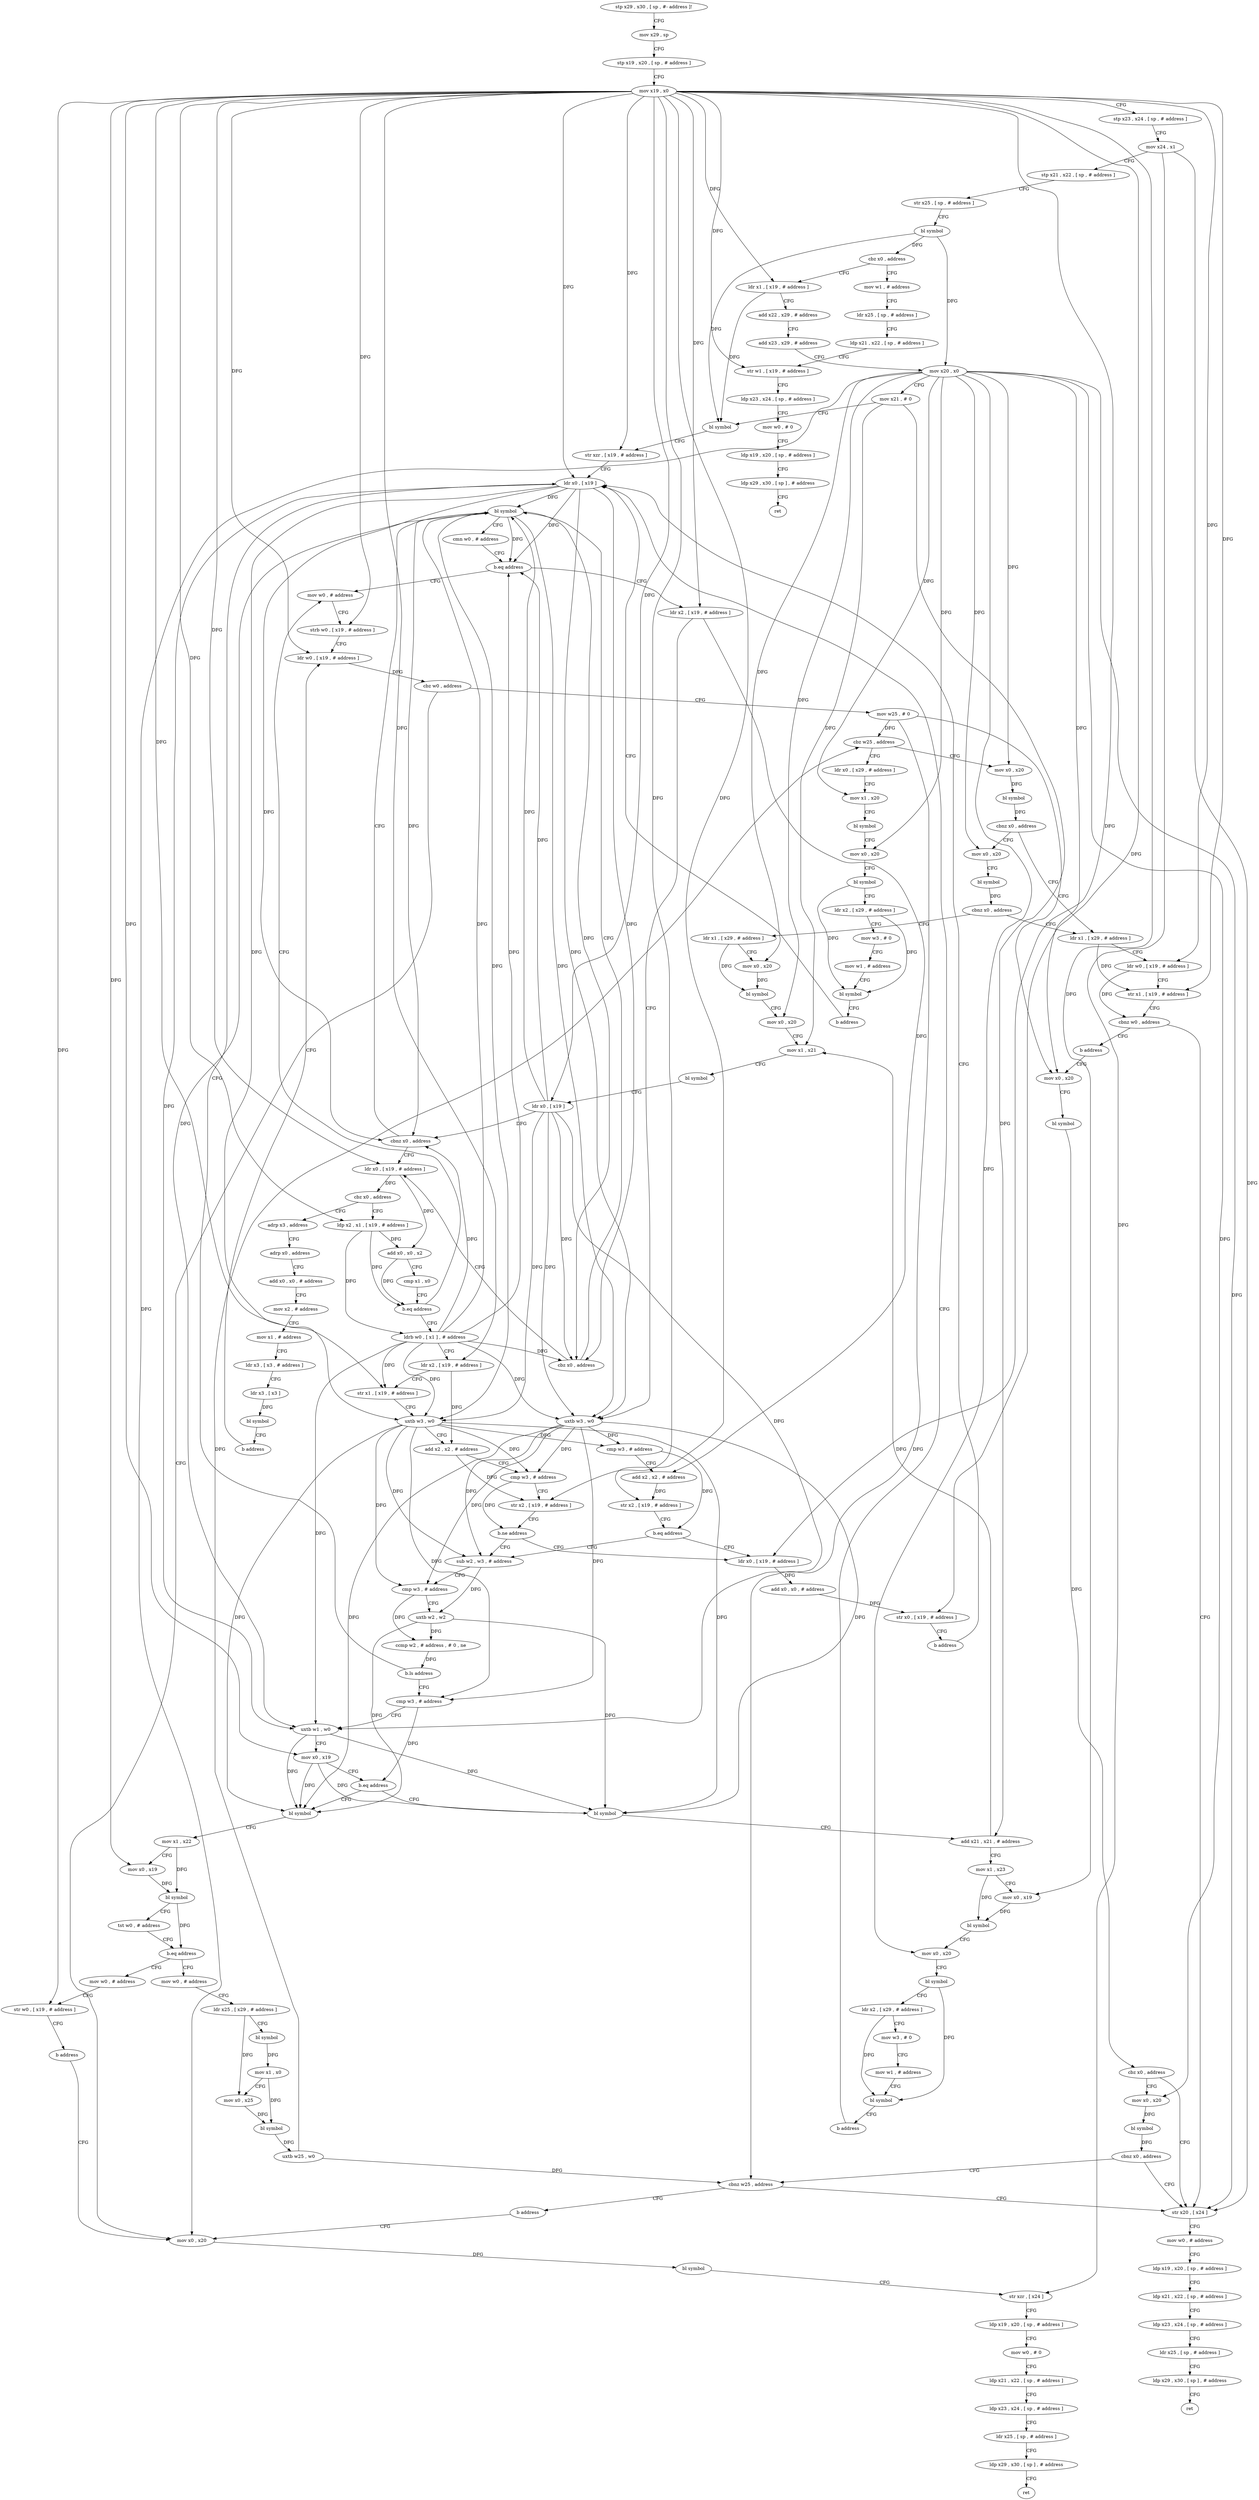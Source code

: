digraph "func" {
"108704" [label = "stp x29 , x30 , [ sp , #- address ]!" ]
"108708" [label = "mov x29 , sp" ]
"108712" [label = "stp x19 , x20 , [ sp , # address ]" ]
"108716" [label = "mov x19 , x0" ]
"108720" [label = "stp x23 , x24 , [ sp , # address ]" ]
"108724" [label = "mov x24 , x1" ]
"108728" [label = "stp x21 , x22 , [ sp , # address ]" ]
"108732" [label = "str x25 , [ sp , # address ]" ]
"108736" [label = "bl symbol" ]
"108740" [label = "cbz x0 , address" ]
"109232" [label = "mov w1 , # address" ]
"108744" [label = "ldr x1 , [ x19 , # address ]" ]
"109236" [label = "ldr x25 , [ sp , # address ]" ]
"109240" [label = "ldp x21 , x22 , [ sp , # address ]" ]
"109244" [label = "str w1 , [ x19 , # address ]" ]
"109248" [label = "ldp x23 , x24 , [ sp , # address ]" ]
"109252" [label = "mov w0 , # 0" ]
"109256" [label = "ldp x19 , x20 , [ sp , # address ]" ]
"109260" [label = "ldp x29 , x30 , [ sp ] , # address" ]
"109264" [label = "ret" ]
"108748" [label = "add x22 , x29 , # address" ]
"108752" [label = "add x23 , x29 , # address" ]
"108756" [label = "mov x20 , x0" ]
"108760" [label = "mov x21 , # 0" ]
"108764" [label = "bl symbol" ]
"108768" [label = "str xzr , [ x19 , # address ]" ]
"108772" [label = "ldr x0 , [ x19 ]" ]
"108964" [label = "ldr x0 , [ x19 , # address ]" ]
"108968" [label = "cbz x0 , address" ]
"109320" [label = "adrp x3 , address" ]
"108972" [label = "ldp x2 , x1 , [ x19 , # address ]" ]
"108780" [label = "bl symbol" ]
"108784" [label = "cmn w0 , # address" ]
"108788" [label = "b.eq address" ]
"109040" [label = "mov w0 , # address" ]
"108792" [label = "ldr x2 , [ x19 , # address ]" ]
"109324" [label = "adrp x0 , address" ]
"109328" [label = "add x0 , x0 , # address" ]
"109332" [label = "mov x2 , # address" ]
"109336" [label = "mov x1 , # address" ]
"109340" [label = "ldr x3 , [ x3 , # address ]" ]
"109344" [label = "ldr x3 , [ x3 ]" ]
"109348" [label = "bl symbol" ]
"109352" [label = "b address" ]
"109048" [label = "ldr w0 , [ x19 , # address ]" ]
"108976" [label = "add x0 , x0 , x2" ]
"108980" [label = "cmp x1 , x0" ]
"108984" [label = "b.eq address" ]
"108988" [label = "ldrb w0 , [ x1 ] , # address" ]
"109044" [label = "strb w0 , [ x19 , # address ]" ]
"108796" [label = "uxtb w3 , w0" ]
"108800" [label = "cmp w3 , # address" ]
"108804" [label = "add x2 , x2 , # address" ]
"108808" [label = "str x2 , [ x19 , # address ]" ]
"108812" [label = "b.eq address" ]
"109020" [label = "ldr x0 , [ x19 , # address ]" ]
"108816" [label = "sub w2 , w3 , # address" ]
"109052" [label = "cbz w0 , address" ]
"109184" [label = "mov w25 , # 0" ]
"109056" [label = "mov x0 , x20" ]
"108992" [label = "ldr x2 , [ x19 , # address ]" ]
"108996" [label = "str x1 , [ x19 , # address ]" ]
"109000" [label = "uxtb w3 , w0" ]
"109004" [label = "add x2 , x2 , # address" ]
"109008" [label = "cmp w3 , # address" ]
"109012" [label = "str x2 , [ x19 , # address ]" ]
"109016" [label = "b.ne address" ]
"109188" [label = "mov x0 , x20" ]
"109060" [label = "bl symbol" ]
"109064" [label = "str xzr , [ x24 ]" ]
"109068" [label = "ldp x19 , x20 , [ sp , # address ]" ]
"109072" [label = "mov w0 , # 0" ]
"109076" [label = "ldp x21 , x22 , [ sp , # address ]" ]
"109080" [label = "ldp x23 , x24 , [ sp , # address ]" ]
"109084" [label = "ldr x25 , [ sp , # address ]" ]
"109088" [label = "ldp x29 , x30 , [ sp ] , # address" ]
"109092" [label = "ret" ]
"109024" [label = "add x0 , x0 , # address" ]
"109028" [label = "str x0 , [ x19 , # address ]" ]
"109032" [label = "b address" ]
"108820" [label = "cmp w3 , # address" ]
"108824" [label = "uxtb w2 , w2" ]
"108828" [label = "ccmp w2 , # address , # 0 , ne" ]
"108832" [label = "b.ls address" ]
"108836" [label = "cmp w3 , # address" ]
"109300" [label = "mov x0 , x20" ]
"109304" [label = "bl symbol" ]
"109308" [label = "cbnz x0 , address" ]
"109200" [label = "str x20 , [ x24 ]" ]
"109312" [label = "cbnz w25 , address" ]
"109204" [label = "mov w0 , # address" ]
"109208" [label = "ldp x19 , x20 , [ sp , # address ]" ]
"109212" [label = "ldp x21 , x22 , [ sp , # address ]" ]
"109216" [label = "ldp x23 , x24 , [ sp , # address ]" ]
"109220" [label = "ldr x25 , [ sp , # address ]" ]
"109224" [label = "ldp x29 , x30 , [ sp ] , # address" ]
"109228" [label = "ret" ]
"108776" [label = "cbz x0 , address" ]
"108840" [label = "uxtb w1 , w0" ]
"108844" [label = "mov x0 , x19" ]
"108848" [label = "b.eq address" ]
"109136" [label = "bl symbol" ]
"108852" [label = "bl symbol" ]
"109316" [label = "b address" ]
"109140" [label = "add x21 , x21 , # address" ]
"109144" [label = "mov x1 , x23" ]
"109148" [label = "mov x0 , x19" ]
"109152" [label = "bl symbol" ]
"109156" [label = "mov x0 , x20" ]
"109160" [label = "bl symbol" ]
"109164" [label = "ldr x2 , [ x29 , # address ]" ]
"109168" [label = "mov w3 , # 0" ]
"109172" [label = "mov w1 , # address" ]
"109176" [label = "bl symbol" ]
"109180" [label = "b address" ]
"108856" [label = "mov x1 , x22" ]
"108860" [label = "mov x0 , x19" ]
"108864" [label = "bl symbol" ]
"108868" [label = "tst w0 , # address" ]
"108872" [label = "b.eq address" ]
"109268" [label = "mov w0 , # address" ]
"108876" [label = "mov w0 , # address" ]
"109272" [label = "str w0 , [ x19 , # address ]" ]
"109276" [label = "b address" ]
"108880" [label = "ldr x25 , [ x29 , # address ]" ]
"108884" [label = "bl symbol" ]
"108888" [label = "mov x1 , x0" ]
"108892" [label = "mov x0 , x25" ]
"108896" [label = "bl symbol" ]
"108900" [label = "uxtb w25 , w0" ]
"108904" [label = "cbz w25 , address" ]
"109096" [label = "ldr x0 , [ x29 , # address ]" ]
"108908" [label = "mov x0 , x20" ]
"109100" [label = "mov x1 , x20" ]
"109104" [label = "bl symbol" ]
"109108" [label = "mov x0 , x20" ]
"109112" [label = "bl symbol" ]
"109116" [label = "ldr x2 , [ x29 , # address ]" ]
"109120" [label = "mov w3 , # 0" ]
"109124" [label = "mov w1 , # address" ]
"109128" [label = "bl symbol" ]
"109132" [label = "b address" ]
"108912" [label = "bl symbol" ]
"108916" [label = "cbnz x0 , address" ]
"109280" [label = "ldr x1 , [ x29 , # address ]" ]
"108920" [label = "mov x0 , x20" ]
"109284" [label = "ldr w0 , [ x19 , # address ]" ]
"109288" [label = "str x1 , [ x19 , # address ]" ]
"109292" [label = "cbnz w0 , address" ]
"109296" [label = "b address" ]
"108924" [label = "bl symbol" ]
"108928" [label = "cbnz x0 , address" ]
"108932" [label = "ldr x1 , [ x29 , # address ]" ]
"108936" [label = "mov x0 , x20" ]
"108940" [label = "bl symbol" ]
"108944" [label = "mov x0 , x20" ]
"108948" [label = "mov x1 , x21" ]
"108952" [label = "bl symbol" ]
"108956" [label = "ldr x0 , [ x19 ]" ]
"108960" [label = "cbnz x0 , address" ]
"109192" [label = "bl symbol" ]
"109196" [label = "cbz x0 , address" ]
"108704" -> "108708" [ label = "CFG" ]
"108708" -> "108712" [ label = "CFG" ]
"108712" -> "108716" [ label = "CFG" ]
"108716" -> "108720" [ label = "CFG" ]
"108716" -> "109244" [ label = "DFG" ]
"108716" -> "108744" [ label = "DFG" ]
"108716" -> "108768" [ label = "DFG" ]
"108716" -> "108772" [ label = "DFG" ]
"108716" -> "108964" [ label = "DFG" ]
"108716" -> "108972" [ label = "DFG" ]
"108716" -> "109044" [ label = "DFG" ]
"108716" -> "108792" [ label = "DFG" ]
"108716" -> "108808" [ label = "DFG" ]
"108716" -> "109048" [ label = "DFG" ]
"108716" -> "108992" [ label = "DFG" ]
"108716" -> "108996" [ label = "DFG" ]
"108716" -> "109012" [ label = "DFG" ]
"108716" -> "109020" [ label = "DFG" ]
"108716" -> "109028" [ label = "DFG" ]
"108716" -> "108844" [ label = "DFG" ]
"108716" -> "109148" [ label = "DFG" ]
"108716" -> "108860" [ label = "DFG" ]
"108716" -> "109272" [ label = "DFG" ]
"108716" -> "109284" [ label = "DFG" ]
"108716" -> "109288" [ label = "DFG" ]
"108716" -> "108956" [ label = "DFG" ]
"108720" -> "108724" [ label = "CFG" ]
"108724" -> "108728" [ label = "CFG" ]
"108724" -> "109064" [ label = "DFG" ]
"108724" -> "109200" [ label = "DFG" ]
"108728" -> "108732" [ label = "CFG" ]
"108732" -> "108736" [ label = "CFG" ]
"108736" -> "108740" [ label = "DFG" ]
"108736" -> "108756" [ label = "DFG" ]
"108736" -> "108764" [ label = "DFG" ]
"108740" -> "109232" [ label = "CFG" ]
"108740" -> "108744" [ label = "CFG" ]
"109232" -> "109236" [ label = "CFG" ]
"108744" -> "108748" [ label = "CFG" ]
"108744" -> "108764" [ label = "DFG" ]
"109236" -> "109240" [ label = "CFG" ]
"109240" -> "109244" [ label = "CFG" ]
"109244" -> "109248" [ label = "CFG" ]
"109248" -> "109252" [ label = "CFG" ]
"109252" -> "109256" [ label = "CFG" ]
"109256" -> "109260" [ label = "CFG" ]
"109260" -> "109264" [ label = "CFG" ]
"108748" -> "108752" [ label = "CFG" ]
"108752" -> "108756" [ label = "CFG" ]
"108756" -> "108760" [ label = "CFG" ]
"108756" -> "109056" [ label = "DFG" ]
"108756" -> "109188" [ label = "DFG" ]
"108756" -> "109300" [ label = "DFG" ]
"108756" -> "109200" [ label = "DFG" ]
"108756" -> "109156" [ label = "DFG" ]
"108756" -> "109100" [ label = "DFG" ]
"108756" -> "109108" [ label = "DFG" ]
"108756" -> "108908" [ label = "DFG" ]
"108756" -> "108920" [ label = "DFG" ]
"108756" -> "108936" [ label = "DFG" ]
"108756" -> "108944" [ label = "DFG" ]
"108760" -> "108764" [ label = "CFG" ]
"108760" -> "109140" [ label = "DFG" ]
"108760" -> "108948" [ label = "DFG" ]
"108764" -> "108768" [ label = "CFG" ]
"108768" -> "108772" [ label = "CFG" ]
"108772" -> "108776" [ label = "DFG" ]
"108772" -> "108780" [ label = "DFG" ]
"108772" -> "108788" [ label = "DFG" ]
"108772" -> "108796" [ label = "DFG" ]
"108772" -> "109000" [ label = "DFG" ]
"108772" -> "108840" [ label = "DFG" ]
"108772" -> "108960" [ label = "DFG" ]
"108964" -> "108968" [ label = "DFG" ]
"108964" -> "108976" [ label = "DFG" ]
"108968" -> "109320" [ label = "CFG" ]
"108968" -> "108972" [ label = "CFG" ]
"109320" -> "109324" [ label = "CFG" ]
"108972" -> "108976" [ label = "DFG" ]
"108972" -> "108984" [ label = "DFG" ]
"108972" -> "108988" [ label = "DFG" ]
"108780" -> "108784" [ label = "CFG" ]
"108780" -> "108776" [ label = "DFG" ]
"108780" -> "108788" [ label = "DFG" ]
"108780" -> "108796" [ label = "DFG" ]
"108780" -> "109000" [ label = "DFG" ]
"108780" -> "108840" [ label = "DFG" ]
"108780" -> "108960" [ label = "DFG" ]
"108784" -> "108788" [ label = "CFG" ]
"108788" -> "109040" [ label = "CFG" ]
"108788" -> "108792" [ label = "CFG" ]
"109040" -> "109044" [ label = "CFG" ]
"108792" -> "108796" [ label = "CFG" ]
"108792" -> "108804" [ label = "DFG" ]
"109324" -> "109328" [ label = "CFG" ]
"109328" -> "109332" [ label = "CFG" ]
"109332" -> "109336" [ label = "CFG" ]
"109336" -> "109340" [ label = "CFG" ]
"109340" -> "109344" [ label = "CFG" ]
"109344" -> "109348" [ label = "DFG" ]
"109348" -> "109352" [ label = "CFG" ]
"109352" -> "109048" [ label = "CFG" ]
"109048" -> "109052" [ label = "DFG" ]
"108976" -> "108980" [ label = "CFG" ]
"108976" -> "108984" [ label = "DFG" ]
"108980" -> "108984" [ label = "CFG" ]
"108984" -> "109040" [ label = "CFG" ]
"108984" -> "108988" [ label = "CFG" ]
"108988" -> "108992" [ label = "CFG" ]
"108988" -> "108776" [ label = "DFG" ]
"108988" -> "108780" [ label = "DFG" ]
"108988" -> "108788" [ label = "DFG" ]
"108988" -> "108796" [ label = "DFG" ]
"108988" -> "109000" [ label = "DFG" ]
"108988" -> "108840" [ label = "DFG" ]
"108988" -> "108960" [ label = "DFG" ]
"108988" -> "108996" [ label = "DFG" ]
"109044" -> "109048" [ label = "CFG" ]
"108796" -> "108800" [ label = "DFG" ]
"108796" -> "109008" [ label = "DFG" ]
"108796" -> "108816" [ label = "DFG" ]
"108796" -> "108820" [ label = "DFG" ]
"108796" -> "108836" [ label = "DFG" ]
"108796" -> "109136" [ label = "DFG" ]
"108796" -> "108852" [ label = "DFG" ]
"108800" -> "108804" [ label = "CFG" ]
"108800" -> "108812" [ label = "DFG" ]
"108804" -> "108808" [ label = "DFG" ]
"108808" -> "108812" [ label = "CFG" ]
"108812" -> "109020" [ label = "CFG" ]
"108812" -> "108816" [ label = "CFG" ]
"109020" -> "109024" [ label = "DFG" ]
"108816" -> "108820" [ label = "CFG" ]
"108816" -> "108824" [ label = "DFG" ]
"109052" -> "109184" [ label = "CFG" ]
"109052" -> "109056" [ label = "CFG" ]
"109184" -> "109188" [ label = "CFG" ]
"109184" -> "109312" [ label = "DFG" ]
"109184" -> "108904" [ label = "DFG" ]
"109056" -> "109060" [ label = "DFG" ]
"108992" -> "108996" [ label = "CFG" ]
"108992" -> "109004" [ label = "DFG" ]
"108996" -> "109000" [ label = "CFG" ]
"109000" -> "109004" [ label = "CFG" ]
"109000" -> "108800" [ label = "DFG" ]
"109000" -> "109008" [ label = "DFG" ]
"109000" -> "108816" [ label = "DFG" ]
"109000" -> "108820" [ label = "DFG" ]
"109000" -> "108836" [ label = "DFG" ]
"109000" -> "109136" [ label = "DFG" ]
"109000" -> "108852" [ label = "DFG" ]
"109004" -> "109008" [ label = "CFG" ]
"109004" -> "109012" [ label = "DFG" ]
"109008" -> "109012" [ label = "CFG" ]
"109008" -> "109016" [ label = "DFG" ]
"109012" -> "109016" [ label = "CFG" ]
"109016" -> "108816" [ label = "CFG" ]
"109016" -> "109020" [ label = "CFG" ]
"109188" -> "109192" [ label = "CFG" ]
"109060" -> "109064" [ label = "CFG" ]
"109064" -> "109068" [ label = "CFG" ]
"109068" -> "109072" [ label = "CFG" ]
"109072" -> "109076" [ label = "CFG" ]
"109076" -> "109080" [ label = "CFG" ]
"109080" -> "109084" [ label = "CFG" ]
"109084" -> "109088" [ label = "CFG" ]
"109088" -> "109092" [ label = "CFG" ]
"109024" -> "109028" [ label = "DFG" ]
"109028" -> "109032" [ label = "CFG" ]
"109032" -> "108772" [ label = "CFG" ]
"108820" -> "108824" [ label = "CFG" ]
"108820" -> "108828" [ label = "DFG" ]
"108824" -> "108828" [ label = "DFG" ]
"108824" -> "109136" [ label = "DFG" ]
"108824" -> "108852" [ label = "DFG" ]
"108828" -> "108832" [ label = "DFG" ]
"108832" -> "108772" [ label = "CFG" ]
"108832" -> "108836" [ label = "CFG" ]
"108836" -> "108840" [ label = "CFG" ]
"108836" -> "108848" [ label = "DFG" ]
"109300" -> "109304" [ label = "DFG" ]
"109304" -> "109308" [ label = "DFG" ]
"109308" -> "109200" [ label = "CFG" ]
"109308" -> "109312" [ label = "CFG" ]
"109200" -> "109204" [ label = "CFG" ]
"109312" -> "109200" [ label = "CFG" ]
"109312" -> "109316" [ label = "CFG" ]
"109204" -> "109208" [ label = "CFG" ]
"109208" -> "109212" [ label = "CFG" ]
"109212" -> "109216" [ label = "CFG" ]
"109216" -> "109220" [ label = "CFG" ]
"109220" -> "109224" [ label = "CFG" ]
"109224" -> "109228" [ label = "CFG" ]
"108776" -> "108964" [ label = "CFG" ]
"108776" -> "108780" [ label = "CFG" ]
"108840" -> "108844" [ label = "CFG" ]
"108840" -> "109136" [ label = "DFG" ]
"108840" -> "108852" [ label = "DFG" ]
"108844" -> "108848" [ label = "CFG" ]
"108844" -> "109136" [ label = "DFG" ]
"108844" -> "108852" [ label = "DFG" ]
"108848" -> "109136" [ label = "CFG" ]
"108848" -> "108852" [ label = "CFG" ]
"109136" -> "109140" [ label = "CFG" ]
"108852" -> "108856" [ label = "CFG" ]
"109316" -> "109056" [ label = "CFG" ]
"109140" -> "109144" [ label = "CFG" ]
"109140" -> "108948" [ label = "DFG" ]
"109144" -> "109148" [ label = "CFG" ]
"109144" -> "109152" [ label = "DFG" ]
"109148" -> "109152" [ label = "DFG" ]
"109152" -> "109156" [ label = "CFG" ]
"109156" -> "109160" [ label = "CFG" ]
"109160" -> "109164" [ label = "CFG" ]
"109160" -> "109176" [ label = "DFG" ]
"109164" -> "109168" [ label = "CFG" ]
"109164" -> "109176" [ label = "DFG" ]
"109168" -> "109172" [ label = "CFG" ]
"109172" -> "109176" [ label = "CFG" ]
"109176" -> "109180" [ label = "CFG" ]
"109180" -> "108772" [ label = "CFG" ]
"108856" -> "108860" [ label = "CFG" ]
"108856" -> "108864" [ label = "DFG" ]
"108860" -> "108864" [ label = "DFG" ]
"108864" -> "108868" [ label = "CFG" ]
"108864" -> "108872" [ label = "DFG" ]
"108868" -> "108872" [ label = "CFG" ]
"108872" -> "109268" [ label = "CFG" ]
"108872" -> "108876" [ label = "CFG" ]
"109268" -> "109272" [ label = "CFG" ]
"108876" -> "108880" [ label = "CFG" ]
"109272" -> "109276" [ label = "CFG" ]
"109276" -> "109056" [ label = "CFG" ]
"108880" -> "108884" [ label = "CFG" ]
"108880" -> "108892" [ label = "DFG" ]
"108884" -> "108888" [ label = "DFG" ]
"108888" -> "108892" [ label = "CFG" ]
"108888" -> "108896" [ label = "DFG" ]
"108892" -> "108896" [ label = "DFG" ]
"108896" -> "108900" [ label = "DFG" ]
"108900" -> "108904" [ label = "DFG" ]
"108900" -> "109312" [ label = "DFG" ]
"108904" -> "109096" [ label = "CFG" ]
"108904" -> "108908" [ label = "CFG" ]
"109096" -> "109100" [ label = "CFG" ]
"108908" -> "108912" [ label = "DFG" ]
"109100" -> "109104" [ label = "CFG" ]
"109104" -> "109108" [ label = "CFG" ]
"109108" -> "109112" [ label = "CFG" ]
"109112" -> "109116" [ label = "CFG" ]
"109112" -> "109128" [ label = "DFG" ]
"109116" -> "109120" [ label = "CFG" ]
"109116" -> "109128" [ label = "DFG" ]
"109120" -> "109124" [ label = "CFG" ]
"109124" -> "109128" [ label = "CFG" ]
"109128" -> "109132" [ label = "CFG" ]
"109132" -> "108772" [ label = "CFG" ]
"108912" -> "108916" [ label = "DFG" ]
"108916" -> "109280" [ label = "CFG" ]
"108916" -> "108920" [ label = "CFG" ]
"109280" -> "109284" [ label = "CFG" ]
"109280" -> "109288" [ label = "DFG" ]
"108920" -> "108924" [ label = "CFG" ]
"109284" -> "109288" [ label = "CFG" ]
"109284" -> "109292" [ label = "DFG" ]
"109288" -> "109292" [ label = "CFG" ]
"109292" -> "109200" [ label = "CFG" ]
"109292" -> "109296" [ label = "CFG" ]
"109296" -> "109188" [ label = "CFG" ]
"108924" -> "108928" [ label = "DFG" ]
"108928" -> "109280" [ label = "CFG" ]
"108928" -> "108932" [ label = "CFG" ]
"108932" -> "108936" [ label = "CFG" ]
"108932" -> "108940" [ label = "DFG" ]
"108936" -> "108940" [ label = "DFG" ]
"108940" -> "108944" [ label = "CFG" ]
"108944" -> "108948" [ label = "CFG" ]
"108948" -> "108952" [ label = "CFG" ]
"108952" -> "108956" [ label = "CFG" ]
"108956" -> "108960" [ label = "DFG" ]
"108956" -> "108776" [ label = "DFG" ]
"108956" -> "108780" [ label = "DFG" ]
"108956" -> "108788" [ label = "DFG" ]
"108956" -> "108796" [ label = "DFG" ]
"108956" -> "109000" [ label = "DFG" ]
"108956" -> "108840" [ label = "DFG" ]
"108960" -> "108780" [ label = "CFG" ]
"108960" -> "108964" [ label = "CFG" ]
"109192" -> "109196" [ label = "DFG" ]
"109196" -> "109300" [ label = "CFG" ]
"109196" -> "109200" [ label = "CFG" ]
}
